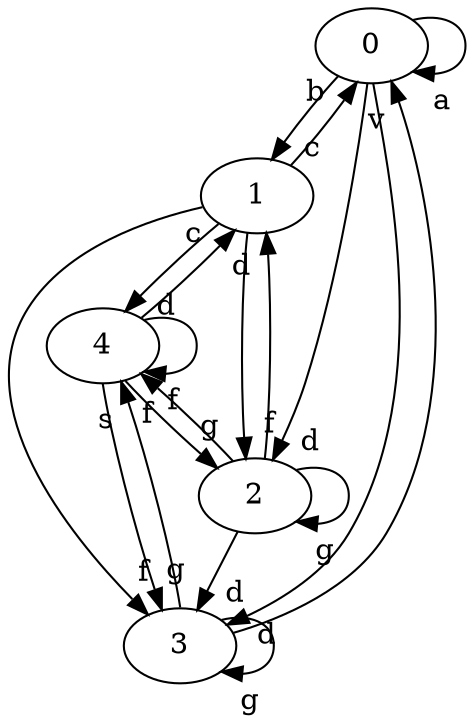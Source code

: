 digraph test_graph{

0 [label="0"]
1 [label="1"]
2 [label="2"]
3 [label="3"]
4 [label="4"];
0 -> 0 [headlabel="a" labeldistance=2.0 labelangle=-40 ] 
1 -> 0 [headlabel="b" labeldistance=2.0 labelangle=-40 ] 
3 -> 0 [headlabel="v" labeldistance=2.0 labelangle=-40 ] 
0 -> 1 [headlabel="c" labeldistance=2.0 labelangle=-40 ] 
2 -> 1 [headlabel="d" labeldistance=2.0 labelangle=-40 ] 
4 -> 1 [headlabel="c" labeldistance=2.0 labelangle=-40 ] 
0 -> 2 [headlabel="d" labeldistance=2.0 labelangle=-40 ] 
1 -> 2 [headlabel="f" labeldistance=2.0 labelangle=-40 ] 
2 -> 2 [headlabel="g" labeldistance=2.0 labelangle=-40 ] 
4 -> 2 [headlabel="g" labeldistance=2.0 labelangle=-40 ] 
0 -> 3 [headlabel="d" labeldistance=2.0 labelangle=-40 ] 
1 -> 3 [headlabel="f" labeldistance=2.0 labelangle=-40 ] 
2 -> 3 [headlabel="d" labeldistance=2.0 labelangle=-40 ] 
3 -> 3 [headlabel="g" labeldistance=2.0 labelangle=-40 ] 
4 -> 3 [headlabel="g" labeldistance=2.0 labelangle=-40 ] 
1 -> 4 [headlabel="d" labeldistance=2.0 labelangle=-40 ] 
2 -> 4 [headlabel="f" labeldistance=2.0 labelangle=-40 ] 
3 -> 4 [headlabel="s" labeldistance=2.0 labelangle=-40 ] 
4 -> 4 [headlabel="f" labeldistance=2.0 labelangle=-40 ] }